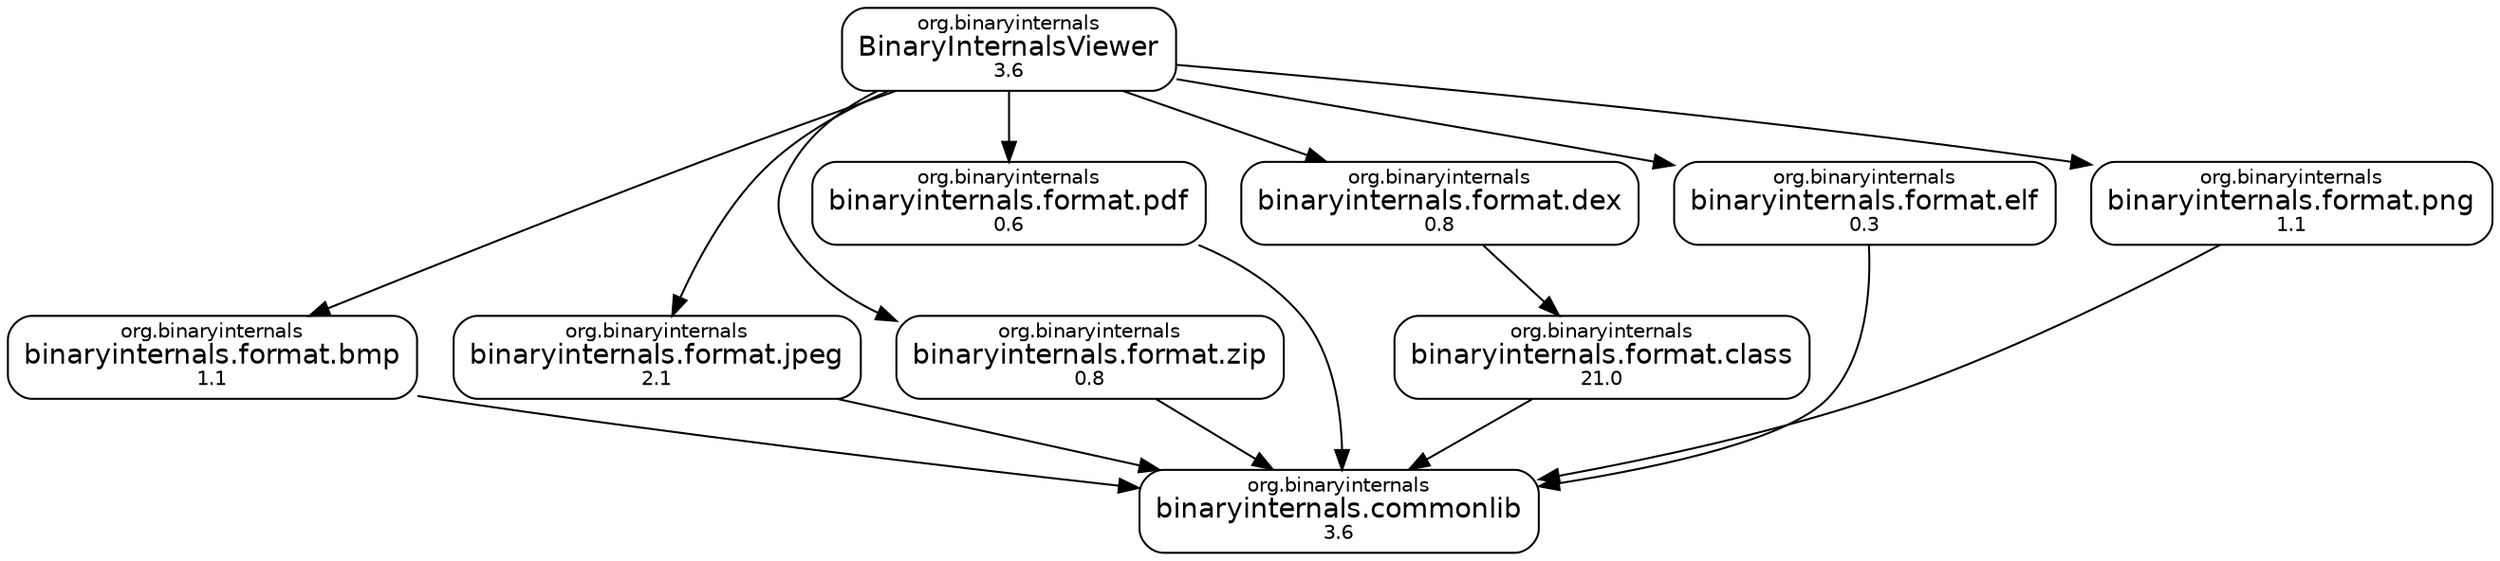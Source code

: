 digraph "binaryinternals" {
  node [shape="box",style="rounded",fontname="Helvetica",fontsize="14"]
  edge [fontsize="10",fontname="Helvetica"]

  // Node Definitions:
  "org.binaryinternals:binaryinternals.format.class:jar:compile"[label=<<font point-size="10">org.binaryinternals</font><br/>binaryinternals.format.class<font point-size="10"><br/>21.0</font>>]
  "org.binaryinternals:binaryinternals.commonlib:jar:compile"[label=<<font point-size="10">org.binaryinternals</font><br/>binaryinternals.commonlib<font point-size="10"><br/>3.6</font>>]
  "org.binaryinternals:binaryinternals.format.bmp:jar:compile"[label=<<font point-size="10">org.binaryinternals</font><br/>binaryinternals.format.bmp<font point-size="10"><br/>1.1</font>>]
  "org.binaryinternals:binaryinternals.format.jpeg:jar:compile"[label=<<font point-size="10">org.binaryinternals</font><br/>binaryinternals.format.jpeg<font point-size="10"><br/>2.1</font>>]
  "org.binaryinternals:binaryinternals.format.zip:jar:compile"[label=<<font point-size="10">org.binaryinternals</font><br/>binaryinternals.format.zip<font point-size="10"><br/>0.8</font>>]
  "org.binaryinternals:binaryinternals.format.pdf:jar:compile"[label=<<font point-size="10">org.binaryinternals</font><br/>binaryinternals.format.pdf<font point-size="10"><br/>0.6</font>>]
  "org.binaryinternals:binaryinternals.format.dex:jar:compile"[label=<<font point-size="10">org.binaryinternals</font><br/>binaryinternals.format.dex<font point-size="10"><br/>0.8</font>>]
  "org.binaryinternals:binaryinternals.format.elf:jar:compile"[label=<<font point-size="10">org.binaryinternals</font><br/>binaryinternals.format.elf<font point-size="10"><br/>0.3</font>>]
  "org.binaryinternals:binaryinternals.format.png:jar:compile"[label=<<font point-size="10">org.binaryinternals</font><br/>binaryinternals.format.png<font point-size="10"><br/>1.1</font>>]
  "org.binaryinternals:BinaryInternalsViewer:jar:compile"[label=<<font point-size="10">org.binaryinternals</font><br/>BinaryInternalsViewer<font point-size="10"><br/>3.6</font>>]

  // Edge Definitions:
  "org.binaryinternals:binaryinternals.format.class:jar:compile" -> "org.binaryinternals:binaryinternals.commonlib:jar:compile"
  "org.binaryinternals:binaryinternals.format.bmp:jar:compile" -> "org.binaryinternals:binaryinternals.commonlib:jar:compile"
  "org.binaryinternals:binaryinternals.format.jpeg:jar:compile" -> "org.binaryinternals:binaryinternals.commonlib:jar:compile"
  "org.binaryinternals:binaryinternals.format.zip:jar:compile" -> "org.binaryinternals:binaryinternals.commonlib:jar:compile"
  "org.binaryinternals:binaryinternals.format.pdf:jar:compile" -> "org.binaryinternals:binaryinternals.commonlib:jar:compile"
  "org.binaryinternals:binaryinternals.format.dex:jar:compile" -> "org.binaryinternals:binaryinternals.format.class:jar:compile"
  "org.binaryinternals:binaryinternals.format.elf:jar:compile" -> "org.binaryinternals:binaryinternals.commonlib:jar:compile"
  "org.binaryinternals:binaryinternals.format.png:jar:compile" -> "org.binaryinternals:binaryinternals.commonlib:jar:compile"
  "org.binaryinternals:BinaryInternalsViewer:jar:compile" -> "org.binaryinternals:binaryinternals.format.bmp:jar:compile"
  "org.binaryinternals:BinaryInternalsViewer:jar:compile" -> "org.binaryinternals:binaryinternals.format.jpeg:jar:compile"
  "org.binaryinternals:BinaryInternalsViewer:jar:compile" -> "org.binaryinternals:binaryinternals.format.zip:jar:compile"
  "org.binaryinternals:BinaryInternalsViewer:jar:compile" -> "org.binaryinternals:binaryinternals.format.pdf:jar:compile"
  "org.binaryinternals:BinaryInternalsViewer:jar:compile" -> "org.binaryinternals:binaryinternals.format.dex:jar:compile"
  "org.binaryinternals:BinaryInternalsViewer:jar:compile" -> "org.binaryinternals:binaryinternals.format.elf:jar:compile"
  "org.binaryinternals:BinaryInternalsViewer:jar:compile" -> "org.binaryinternals:binaryinternals.format.png:jar:compile"
}